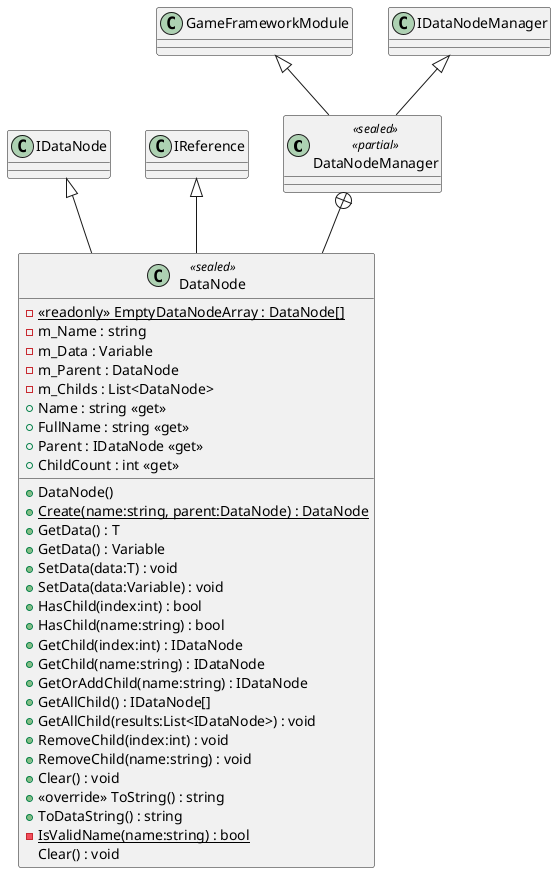@startuml
class DataNodeManager <<sealed>> <<partial>> {
}
class DataNode <<sealed>> {
    - {static} <<readonly>> EmptyDataNodeArray : DataNode[]
    - m_Name : string
    - m_Data : Variable
    - m_Parent : DataNode
    - m_Childs : List<DataNode>
    + DataNode()
    + {static} Create(name:string, parent:DataNode) : DataNode
    + Name : string <<get>>
    + FullName : string <<get>>
    + Parent : IDataNode <<get>>
    + ChildCount : int <<get>>
    + GetData() : T
    + GetData() : Variable
    + SetData(data:T) : void
    + SetData(data:Variable) : void
    + HasChild(index:int) : bool
    + HasChild(name:string) : bool
    + GetChild(index:int) : IDataNode
    + GetChild(name:string) : IDataNode
    + GetOrAddChild(name:string) : IDataNode
    + GetAllChild() : IDataNode[]
    + GetAllChild(results:List<IDataNode>) : void
    + RemoveChild(index:int) : void
    + RemoveChild(name:string) : void
    + Clear() : void
    + <<override>> ToString() : string
    + ToDataString() : string
    - {static} IsValidName(name:string) : bool
    Clear() : void
}
GameFrameworkModule <|-- DataNodeManager
IDataNodeManager <|-- DataNodeManager
DataNodeManager +-- DataNode
IDataNode <|-- DataNode
IReference <|-- DataNode
@enduml
